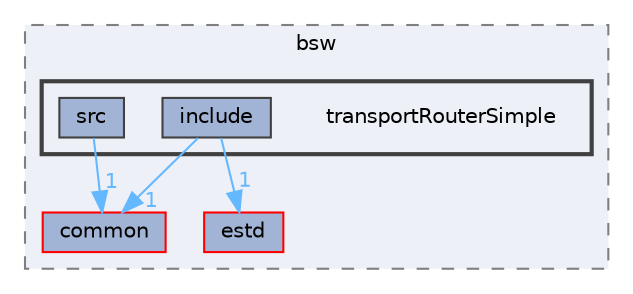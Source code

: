 digraph "transportRouterSimple"
{
 // LATEX_PDF_SIZE
  bgcolor="transparent";
  edge [fontname=Helvetica,fontsize=10,labelfontname=Helvetica,labelfontsize=10];
  node [fontname=Helvetica,fontsize=10,shape=box,height=0.2,width=0.4];
  compound=true
  subgraph clusterdir_6d5c880d47bd8ed5a2539072056c02e0 {
    graph [ bgcolor="#edf0f7", pencolor="grey50", label="bsw", fontname=Helvetica,fontsize=10 style="filled,dashed", URL="dir_6d5c880d47bd8ed5a2539072056c02e0.html",tooltip=""]
  dir_20a012b5fcadd4a8631b6f1c7befe460 [label="common", fillcolor="#a2b4d6", color="red", style="filled", URL="dir_20a012b5fcadd4a8631b6f1c7befe460.html",tooltip=""];
  dir_705ed472854f071e46e92f9933f4d565 [label="estd", fillcolor="#a2b4d6", color="red", style="filled", URL="dir_705ed472854f071e46e92f9933f4d565.html",tooltip=""];
  subgraph clusterdir_82309a13b7cd9df9585d8b4ab73955a8 {
    graph [ bgcolor="#edf0f7", pencolor="grey25", label="", fontname=Helvetica,fontsize=10 style="filled,bold", URL="dir_82309a13b7cd9df9585d8b4ab73955a8.html",tooltip=""]
    dir_82309a13b7cd9df9585d8b4ab73955a8 [shape=plaintext, label="transportRouterSimple"];
  dir_e5ecef8c4c02462285d1a435f6defa7a [label="include", fillcolor="#a2b4d6", color="grey25", style="filled", URL="dir_e5ecef8c4c02462285d1a435f6defa7a.html",tooltip=""];
  dir_d33f08eb3d1af01eb18788fc40870ff7 [label="src", fillcolor="#a2b4d6", color="grey25", style="filled", URL="dir_d33f08eb3d1af01eb18788fc40870ff7.html",tooltip=""];
  }
  }
  dir_e5ecef8c4c02462285d1a435f6defa7a->dir_20a012b5fcadd4a8631b6f1c7befe460 [headlabel="1", labeldistance=1.5 headhref="dir_000118_000044.html" href="dir_000118_000044.html" color="steelblue1" fontcolor="steelblue1"];
  dir_e5ecef8c4c02462285d1a435f6defa7a->dir_705ed472854f071e46e92f9933f4d565 [headlabel="1", labeldistance=1.5 headhref="dir_000118_000075.html" href="dir_000118_000075.html" color="steelblue1" fontcolor="steelblue1"];
  dir_d33f08eb3d1af01eb18788fc40870ff7->dir_20a012b5fcadd4a8631b6f1c7befe460 [headlabel="1", labeldistance=1.5 headhref="dir_000199_000044.html" href="dir_000199_000044.html" color="steelblue1" fontcolor="steelblue1"];
}
